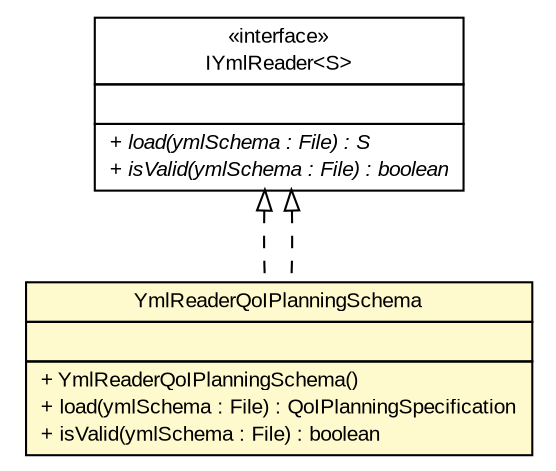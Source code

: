#!/usr/local/bin/dot
#
# Class diagram 
# Generated by UMLGraph version R5_6-24-gf6e263 (http://www.umlgraph.org/)
#

digraph G {
	edge [fontname="arial",fontsize=10,labelfontname="arial",labelfontsize=10];
	node [fontname="arial",fontsize=10,shape=plaintext];
	nodesep=0.25;
	ranksep=0.5;
	// gov.sandia.cf.application.configuration.IYmlReader<S>
	c454915 [label=<<table title="gov.sandia.cf.application.configuration.IYmlReader" border="0" cellborder="1" cellspacing="0" cellpadding="2" port="p" href="../IYmlReader.html">
		<tr><td><table border="0" cellspacing="0" cellpadding="1">
<tr><td align="center" balign="center"> &#171;interface&#187; </td></tr>
<tr><td align="center" balign="center"> IYmlReader&lt;S&gt; </td></tr>
		</table></td></tr>
		<tr><td><table border="0" cellspacing="0" cellpadding="1">
<tr><td align="left" balign="left">  </td></tr>
		</table></td></tr>
		<tr><td><table border="0" cellspacing="0" cellpadding="1">
<tr><td align="left" balign="left"><font face="arial italic" point-size="10.0"> + load(ymlSchema : File) : S </font></td></tr>
<tr><td align="left" balign="left"><font face="arial italic" point-size="10.0"> + isValid(ymlSchema : File) : boolean </font></td></tr>
		</table></td></tr>
		</table>>, URL="../IYmlReader.html", fontname="arial", fontcolor="black", fontsize=10.0];
	// gov.sandia.cf.application.configuration.qoiplanning.YmlReaderQoIPlanningSchema
	c454934 [label=<<table title="gov.sandia.cf.application.configuration.qoiplanning.YmlReaderQoIPlanningSchema" border="0" cellborder="1" cellspacing="0" cellpadding="2" port="p" bgcolor="lemonChiffon" href="./YmlReaderQoIPlanningSchema.html">
		<tr><td><table border="0" cellspacing="0" cellpadding="1">
<tr><td align="center" balign="center"> YmlReaderQoIPlanningSchema </td></tr>
		</table></td></tr>
		<tr><td><table border="0" cellspacing="0" cellpadding="1">
<tr><td align="left" balign="left">  </td></tr>
		</table></td></tr>
		<tr><td><table border="0" cellspacing="0" cellpadding="1">
<tr><td align="left" balign="left"> + YmlReaderQoIPlanningSchema() </td></tr>
<tr><td align="left" balign="left"> + load(ymlSchema : File) : QoIPlanningSpecification </td></tr>
<tr><td align="left" balign="left"> + isValid(ymlSchema : File) : boolean </td></tr>
		</table></td></tr>
		</table>>, URL="./YmlReaderQoIPlanningSchema.html", fontname="arial", fontcolor="black", fontsize=10.0];
	//gov.sandia.cf.application.configuration.qoiplanning.YmlReaderQoIPlanningSchema implements gov.sandia.cf.application.configuration.IYmlReader<S>
	c454915:p -> c454934:p [dir=back,arrowtail=empty,style=dashed];
	//gov.sandia.cf.application.configuration.qoiplanning.YmlReaderQoIPlanningSchema implements gov.sandia.cf.application.configuration.IYmlReader<S>
	c454915:p -> c454934:p [dir=back,arrowtail=empty,style=dashed];
}

